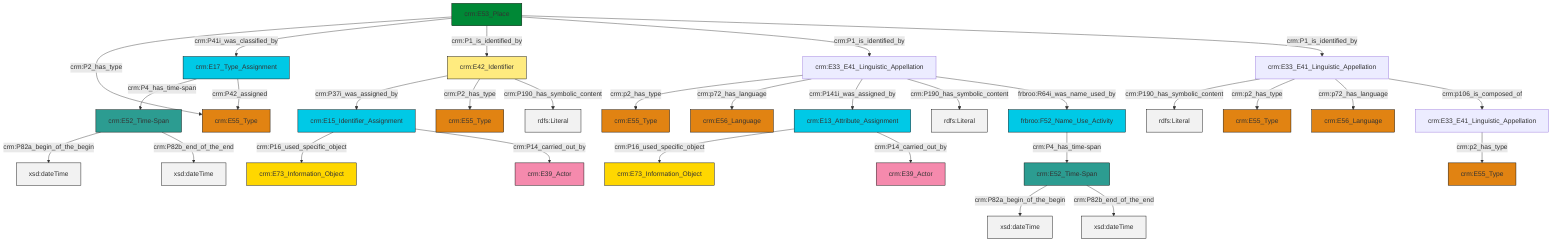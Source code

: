 graph TD
classDef Literal fill:#f2f2f2,stroke:#000000;
classDef CRM_Entity fill:#FFFFFF,stroke:#000000;
classDef Temporal_Entity fill:#00C9E6, stroke:#000000;
classDef Type fill:#E18312, stroke:#000000;
classDef Time-Span fill:#2C9C91, stroke:#000000;
classDef Appellation fill:#FFEB7F, stroke:#000000;
classDef Place fill:#008836, stroke:#000000;
classDef Persistent_Item fill:#B266B2, stroke:#000000;
classDef Conceptual_Object fill:#FFD700, stroke:#000000;
classDef Physical_Thing fill:#D2B48C, stroke:#000000;
classDef Actor fill:#f58aad, stroke:#000000;
classDef PC_Classes fill:#4ce600, stroke:#000000;
classDef Multi fill:#cccccc,stroke:#000000;

2["frbroo:F52_Name_Use_Activity"]:::Temporal_Entity -->|crm:P4_has_time-span| 3["crm:E52_Time-Span"]:::Time-Span
4["crm:E15_Identifier_Assignment"]:::Temporal_Entity -->|crm:P16_used_specific_object| 5["crm:E73_Information_Object"]:::Conceptual_Object
6["crm:E52_Time-Span"]:::Time-Span -->|crm:P82a_begin_of_the_begin| 7[xsd:dateTime]:::Literal
8["crm:E53_Place"]:::Place -->|crm:P2_has_type| 9["crm:E55_Type"]:::Type
10["crm:E33_E41_Linguistic_Appellation"]:::Default -->|crm:p2_has_type| 11["crm:E55_Type"]:::Type
3["crm:E52_Time-Span"]:::Time-Span -->|crm:P82a_begin_of_the_begin| 12[xsd:dateTime]:::Literal
14["crm:E33_E41_Linguistic_Appellation"]:::Default -->|crm:P190_has_symbolic_content| 15[rdfs:Literal]:::Literal
8["crm:E53_Place"]:::Place -->|crm:P41i_was_classified_by| 22["crm:E17_Type_Assignment"]:::Temporal_Entity
10["crm:E33_E41_Linguistic_Appellation"]:::Default -->|crm:p72_has_language| 23["crm:E56_Language"]:::Type
10["crm:E33_E41_Linguistic_Appellation"]:::Default -->|crm:P141i_was_assigned_by| 24["crm:E13_Attribute_Assignment"]:::Temporal_Entity
14["crm:E33_E41_Linguistic_Appellation"]:::Default -->|crm:p2_has_type| 0["crm:E55_Type"]:::Type
3["crm:E52_Time-Span"]:::Time-Span -->|crm:P82b_end_of_the_end| 25[xsd:dateTime]:::Literal
27["crm:E42_Identifier"]:::Appellation -->|crm:P37i_was_assigned_by| 4["crm:E15_Identifier_Assignment"]:::Temporal_Entity
8["crm:E53_Place"]:::Place -->|crm:P1_is_identified_by| 27["crm:E42_Identifier"]:::Appellation
8["crm:E53_Place"]:::Place -->|crm:P1_is_identified_by| 10["crm:E33_E41_Linguistic_Appellation"]:::Default
18["crm:E33_E41_Linguistic_Appellation"]:::Default -->|crm:p2_has_type| 31["crm:E55_Type"]:::Type
4["crm:E15_Identifier_Assignment"]:::Temporal_Entity -->|crm:P14_carried_out_by| 38["crm:E39_Actor"]:::Actor
14["crm:E33_E41_Linguistic_Appellation"]:::Default -->|crm:p72_has_language| 40["crm:E56_Language"]:::Type
10["crm:E33_E41_Linguistic_Appellation"]:::Default -->|crm:P190_has_symbolic_content| 41[rdfs:Literal]:::Literal
24["crm:E13_Attribute_Assignment"]:::Temporal_Entity -->|crm:P16_used_specific_object| 44["crm:E73_Information_Object"]:::Conceptual_Object
27["crm:E42_Identifier"]:::Appellation -->|crm:P2_has_type| 20["crm:E55_Type"]:::Type
10["crm:E33_E41_Linguistic_Appellation"]:::Default -->|frbroo:R64i_was_name_used_by| 2["frbroo:F52_Name_Use_Activity"]:::Temporal_Entity
6["crm:E52_Time-Span"]:::Time-Span -->|crm:P82b_end_of_the_end| 47[xsd:dateTime]:::Literal
22["crm:E17_Type_Assignment"]:::Temporal_Entity -->|crm:P4_has_time-span| 6["crm:E52_Time-Span"]:::Time-Span
27["crm:E42_Identifier"]:::Appellation -->|crm:P190_has_symbolic_content| 50[rdfs:Literal]:::Literal
8["crm:E53_Place"]:::Place -->|crm:P1_is_identified_by| 14["crm:E33_E41_Linguistic_Appellation"]:::Default
22["crm:E17_Type_Assignment"]:::Temporal_Entity -->|crm:P42_assigned| 9["crm:E55_Type"]:::Type
14["crm:E33_E41_Linguistic_Appellation"]:::Default -->|crm:p106_is_composed_of| 18["crm:E33_E41_Linguistic_Appellation"]:::Default
24["crm:E13_Attribute_Assignment"]:::Temporal_Entity -->|crm:P14_carried_out_by| 42["crm:E39_Actor"]:::Actor